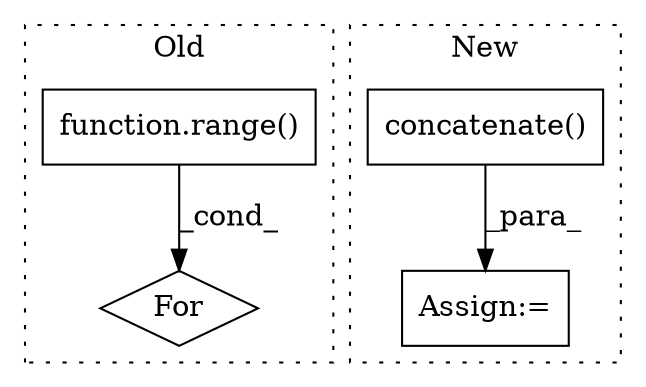 digraph G {
subgraph cluster0 {
1 [label="function.range()" a="75" s="2621,2638" l="6,1" shape="box"];
3 [label="For" a="107" s="2612,2639" l="4,18" shape="diamond"];
label = "Old";
style="dotted";
}
subgraph cluster1 {
2 [label="concatenate()" a="75" s="2330,2359" l="15,9" shape="box"];
4 [label="Assign:=" a="68" s="2397" l="3" shape="box"];
label = "New";
style="dotted";
}
1 -> 3 [label="_cond_"];
2 -> 4 [label="_para_"];
}